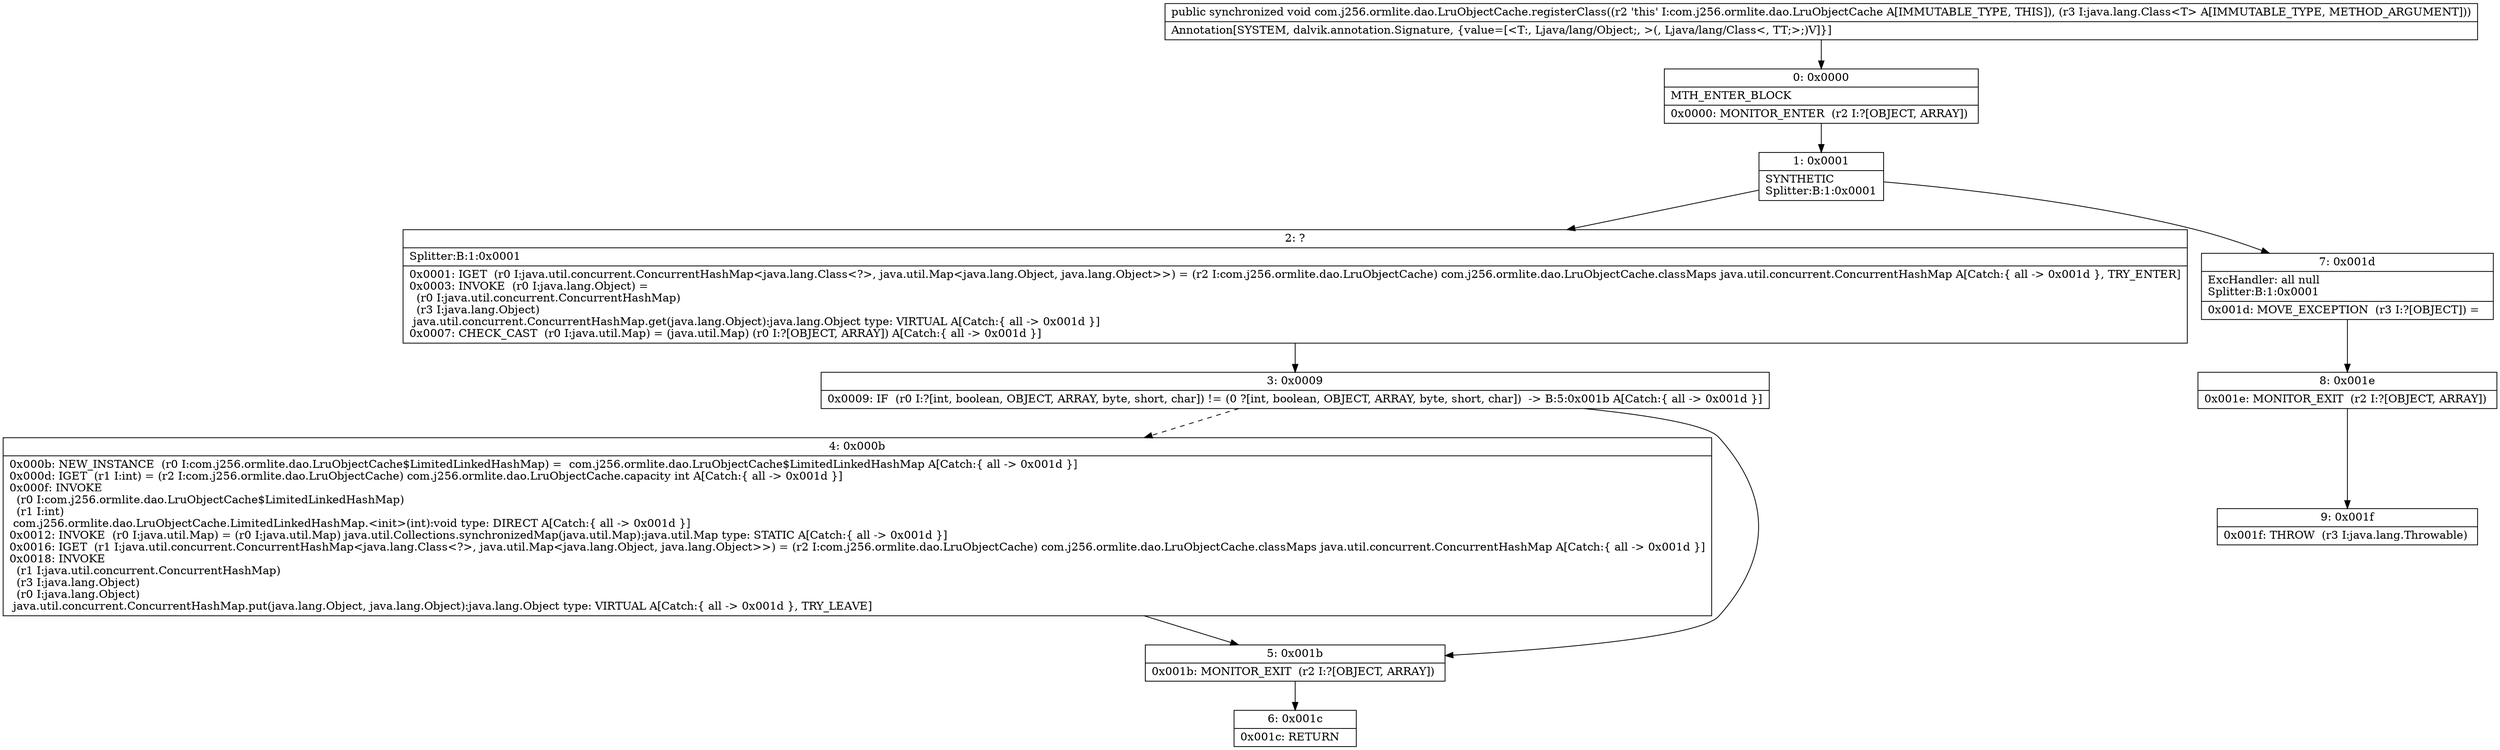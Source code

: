 digraph "CFG forcom.j256.ormlite.dao.LruObjectCache.registerClass(Ljava\/lang\/Class;)V" {
Node_0 [shape=record,label="{0\:\ 0x0000|MTH_ENTER_BLOCK\l|0x0000: MONITOR_ENTER  (r2 I:?[OBJECT, ARRAY]) \l}"];
Node_1 [shape=record,label="{1\:\ 0x0001|SYNTHETIC\lSplitter:B:1:0x0001\l}"];
Node_2 [shape=record,label="{2\:\ ?|Splitter:B:1:0x0001\l|0x0001: IGET  (r0 I:java.util.concurrent.ConcurrentHashMap\<java.lang.Class\<?\>, java.util.Map\<java.lang.Object, java.lang.Object\>\>) = (r2 I:com.j256.ormlite.dao.LruObjectCache) com.j256.ormlite.dao.LruObjectCache.classMaps java.util.concurrent.ConcurrentHashMap A[Catch:\{ all \-\> 0x001d \}, TRY_ENTER]\l0x0003: INVOKE  (r0 I:java.lang.Object) = \l  (r0 I:java.util.concurrent.ConcurrentHashMap)\l  (r3 I:java.lang.Object)\l java.util.concurrent.ConcurrentHashMap.get(java.lang.Object):java.lang.Object type: VIRTUAL A[Catch:\{ all \-\> 0x001d \}]\l0x0007: CHECK_CAST  (r0 I:java.util.Map) = (java.util.Map) (r0 I:?[OBJECT, ARRAY]) A[Catch:\{ all \-\> 0x001d \}]\l}"];
Node_3 [shape=record,label="{3\:\ 0x0009|0x0009: IF  (r0 I:?[int, boolean, OBJECT, ARRAY, byte, short, char]) != (0 ?[int, boolean, OBJECT, ARRAY, byte, short, char])  \-\> B:5:0x001b A[Catch:\{ all \-\> 0x001d \}]\l}"];
Node_4 [shape=record,label="{4\:\ 0x000b|0x000b: NEW_INSTANCE  (r0 I:com.j256.ormlite.dao.LruObjectCache$LimitedLinkedHashMap) =  com.j256.ormlite.dao.LruObjectCache$LimitedLinkedHashMap A[Catch:\{ all \-\> 0x001d \}]\l0x000d: IGET  (r1 I:int) = (r2 I:com.j256.ormlite.dao.LruObjectCache) com.j256.ormlite.dao.LruObjectCache.capacity int A[Catch:\{ all \-\> 0x001d \}]\l0x000f: INVOKE  \l  (r0 I:com.j256.ormlite.dao.LruObjectCache$LimitedLinkedHashMap)\l  (r1 I:int)\l com.j256.ormlite.dao.LruObjectCache.LimitedLinkedHashMap.\<init\>(int):void type: DIRECT A[Catch:\{ all \-\> 0x001d \}]\l0x0012: INVOKE  (r0 I:java.util.Map) = (r0 I:java.util.Map) java.util.Collections.synchronizedMap(java.util.Map):java.util.Map type: STATIC A[Catch:\{ all \-\> 0x001d \}]\l0x0016: IGET  (r1 I:java.util.concurrent.ConcurrentHashMap\<java.lang.Class\<?\>, java.util.Map\<java.lang.Object, java.lang.Object\>\>) = (r2 I:com.j256.ormlite.dao.LruObjectCache) com.j256.ormlite.dao.LruObjectCache.classMaps java.util.concurrent.ConcurrentHashMap A[Catch:\{ all \-\> 0x001d \}]\l0x0018: INVOKE  \l  (r1 I:java.util.concurrent.ConcurrentHashMap)\l  (r3 I:java.lang.Object)\l  (r0 I:java.lang.Object)\l java.util.concurrent.ConcurrentHashMap.put(java.lang.Object, java.lang.Object):java.lang.Object type: VIRTUAL A[Catch:\{ all \-\> 0x001d \}, TRY_LEAVE]\l}"];
Node_5 [shape=record,label="{5\:\ 0x001b|0x001b: MONITOR_EXIT  (r2 I:?[OBJECT, ARRAY]) \l}"];
Node_6 [shape=record,label="{6\:\ 0x001c|0x001c: RETURN   \l}"];
Node_7 [shape=record,label="{7\:\ 0x001d|ExcHandler: all null\lSplitter:B:1:0x0001\l|0x001d: MOVE_EXCEPTION  (r3 I:?[OBJECT]) =  \l}"];
Node_8 [shape=record,label="{8\:\ 0x001e|0x001e: MONITOR_EXIT  (r2 I:?[OBJECT, ARRAY]) \l}"];
Node_9 [shape=record,label="{9\:\ 0x001f|0x001f: THROW  (r3 I:java.lang.Throwable) \l}"];
MethodNode[shape=record,label="{public synchronized void com.j256.ormlite.dao.LruObjectCache.registerClass((r2 'this' I:com.j256.ormlite.dao.LruObjectCache A[IMMUTABLE_TYPE, THIS]), (r3 I:java.lang.Class\<T\> A[IMMUTABLE_TYPE, METHOD_ARGUMENT]))  | Annotation[SYSTEM, dalvik.annotation.Signature, \{value=[\<T:, Ljava\/lang\/Object;, \>(, Ljava\/lang\/Class\<, TT;\>;)V]\}]\l}"];
MethodNode -> Node_0;
Node_0 -> Node_1;
Node_1 -> Node_2;
Node_1 -> Node_7;
Node_2 -> Node_3;
Node_3 -> Node_4[style=dashed];
Node_3 -> Node_5;
Node_4 -> Node_5;
Node_5 -> Node_6;
Node_7 -> Node_8;
Node_8 -> Node_9;
}

